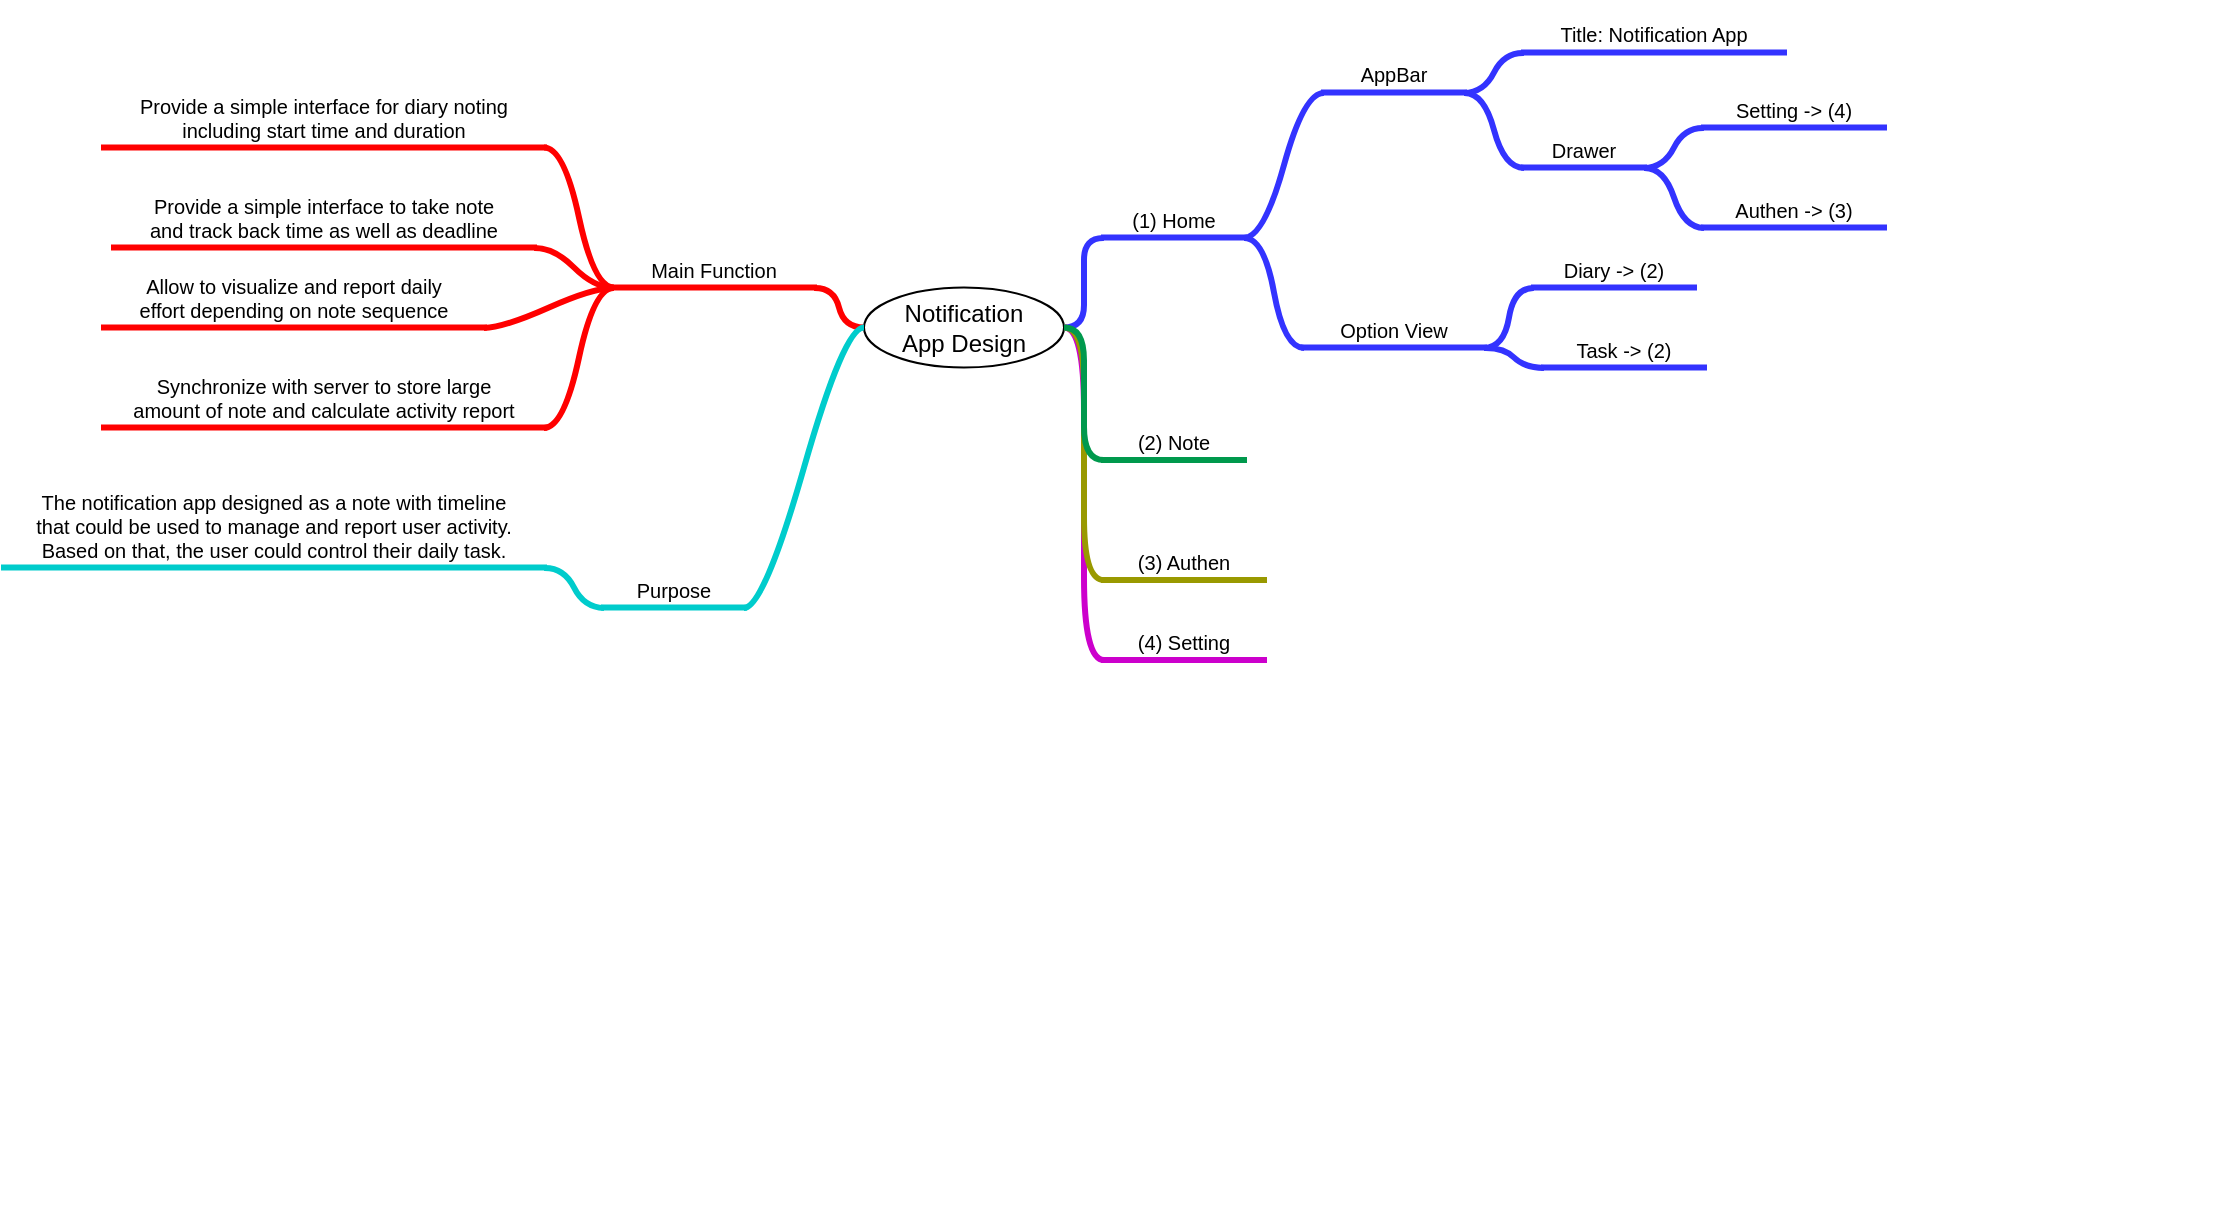 <mxfile version="15.8.8" type="device"><diagram id="jafruEy2cWEynG47rGuz" name="Page-1"><mxGraphModel dx="1601" dy="419" grid="1" gridSize="10" guides="1" tooltips="1" connect="1" arrows="1" fold="1" page="1" pageScale="1" pageWidth="850" pageHeight="1100" math="0" shadow="0"><root><mxCell id="0"/><mxCell id="1" parent="0"/><mxCell id="6pMxNf5tVf57KtZsU197-1" value="" style="swimlane;startSize=0;horizontal=1;containerType=tree;strokeColor=none;" vertex="1" parent="1"><mxGeometry x="-30" y="140" width="1040" height="610" as="geometry"><mxRectangle x="-30" y="120" width="50" height="40" as="alternateBounds"/></mxGeometry></mxCell><mxCell id="6pMxNf5tVf57KtZsU197-5" value="" style="edgeStyle=entityRelationEdgeStyle;startArrow=none;endArrow=none;segment=10;curved=1;rounded=0;fillColor=#f8cecc;strokeColor=#FF0000;strokeWidth=3;" edge="1" parent="6pMxNf5tVf57KtZsU197-1" source="6pMxNf5tVf57KtZsU197-6" target="6pMxNf5tVf57KtZsU197-10"><mxGeometry relative="1" as="geometry"/></mxCell><mxCell id="6pMxNf5tVf57KtZsU197-6" value="&lt;div&gt;Notification&lt;/div&gt;&lt;div&gt;App Design&lt;br&gt;&lt;/div&gt;" style="ellipse;whiteSpace=wrap;html=1;align=center;treeFolding=1;treeMoving=1;newEdgeStyle={&quot;edgeStyle&quot;:&quot;entityRelationEdgeStyle&quot;,&quot;startArrow&quot;:&quot;none&quot;,&quot;endArrow&quot;:&quot;none&quot;,&quot;segment&quot;:10,&quot;curved&quot;:1};strokeWidth=1;" vertex="1" parent="6pMxNf5tVf57KtZsU197-1"><mxGeometry x="360" y="143.75" width="100" height="40" as="geometry"/></mxCell><mxCell id="6pMxNf5tVf57KtZsU197-10" value="Main Function" style="whiteSpace=wrap;html=1;shape=partialRectangle;top=0;left=0;bottom=1;right=0;points=[[0,1],[1,1]];align=center;verticalAlign=bottom;routingCenterY=0.5;snapToPoint=1;autosize=1;treeFolding=1;treeMoving=1;newEdgeStyle={&quot;edgeStyle&quot;:&quot;entityRelationEdgeStyle&quot;,&quot;startArrow&quot;:&quot;none&quot;,&quot;endArrow&quot;:&quot;none&quot;,&quot;segment&quot;:10,&quot;curved&quot;:1};strokeColor=#FF0000;strokeWidth=3;fontSize=10;" vertex="1" parent="6pMxNf5tVf57KtZsU197-1"><mxGeometry x="235" y="123.75" width="100" height="20" as="geometry"/></mxCell><mxCell id="6pMxNf5tVf57KtZsU197-17" value="&lt;div style=&quot;font-size: 10px;&quot;&gt;Provide a simple interface for diary noting&lt;/div&gt;&lt;div style=&quot;font-size: 10px;&quot;&gt;including start time and duration&lt;/div&gt;" style="whiteSpace=wrap;html=1;shape=partialRectangle;top=0;left=0;bottom=1;right=0;points=[[0,1],[1,1]];align=center;verticalAlign=bottom;routingCenterY=0.5;snapToPoint=1;recursiveResize=0;autosize=1;treeFolding=1;treeMoving=1;newEdgeStyle={&quot;edgeStyle&quot;:&quot;entityRelationEdgeStyle&quot;,&quot;startArrow&quot;:&quot;none&quot;,&quot;endArrow&quot;:&quot;none&quot;,&quot;segment&quot;:10,&quot;curved&quot;:1};direction=east;strokeColor=#FF0000;strokeWidth=3;fontSize=10;" vertex="1" parent="6pMxNf5tVf57KtZsU197-1"><mxGeometry x="-20" y="43.75" width="220" height="30" as="geometry"/></mxCell><mxCell id="6pMxNf5tVf57KtZsU197-18" value="" style="edgeStyle=entityRelationEdgeStyle;startArrow=none;endArrow=none;segment=10;curved=1;rounded=0;entryX=1;entryY=1;entryDx=0;entryDy=0;exitX=0;exitY=1;exitDx=0;exitDy=0;strokeColor=#FF0000;strokeWidth=3;fontSize=10;" edge="1" target="6pMxNf5tVf57KtZsU197-17" parent="6pMxNf5tVf57KtZsU197-1" source="6pMxNf5tVf57KtZsU197-10"><mxGeometry relative="1" as="geometry"><mxPoint x="95" y="113.75" as="sourcePoint"/></mxGeometry></mxCell><mxCell id="6pMxNf5tVf57KtZsU197-19" value="&lt;div style=&quot;font-size: 10px;&quot;&gt;Provide a simple interface to take note&lt;/div&gt;&lt;div style=&quot;font-size: 10px;&quot;&gt;and track back time as well as deadline&lt;br style=&quot;font-size: 10px;&quot;&gt;&lt;/div&gt;" style="whiteSpace=wrap;html=1;shape=partialRectangle;top=0;left=0;bottom=1;right=0;points=[[0,1],[1,1]];align=center;verticalAlign=bottom;routingCenterY=0.5;snapToPoint=1;recursiveResize=0;autosize=1;treeFolding=1;treeMoving=1;newEdgeStyle={&quot;edgeStyle&quot;:&quot;entityRelationEdgeStyle&quot;,&quot;startArrow&quot;:&quot;none&quot;,&quot;endArrow&quot;:&quot;none&quot;,&quot;segment&quot;:10,&quot;curved&quot;:1};direction=east;strokeColor=#FF0000;strokeWidth=3;fontSize=10;" vertex="1" parent="6pMxNf5tVf57KtZsU197-1"><mxGeometry x="-15" y="93.75" width="210" height="30" as="geometry"/></mxCell><mxCell id="6pMxNf5tVf57KtZsU197-21" value="" style="edgeStyle=entityRelationEdgeStyle;startArrow=none;endArrow=none;segment=10;curved=1;rounded=0;strokeColor=#FF0000;strokeWidth=3;fontSize=10;" edge="1" parent="6pMxNf5tVf57KtZsU197-1" source="6pMxNf5tVf57KtZsU197-10" target="6pMxNf5tVf57KtZsU197-19"><mxGeometry relative="1" as="geometry"><mxPoint x="246" y="149.75" as="sourcePoint"/><mxPoint x="215" y="103.75" as="targetPoint"/></mxGeometry></mxCell><mxCell id="6pMxNf5tVf57KtZsU197-26" value="&lt;div style=&quot;font-size: 10px;&quot;&gt;Allow to visualize and report daily&lt;/div&gt;&lt;div style=&quot;font-size: 10px;&quot;&gt;effort depending on note sequence&lt;/div&gt;" style="whiteSpace=wrap;html=1;shape=partialRectangle;top=0;left=0;bottom=1;right=0;points=[[0,1],[1,1]];align=center;verticalAlign=bottom;routingCenterY=0.5;snapToPoint=1;recursiveResize=0;autosize=1;treeFolding=1;treeMoving=1;newEdgeStyle={&quot;edgeStyle&quot;:&quot;entityRelationEdgeStyle&quot;,&quot;startArrow&quot;:&quot;none&quot;,&quot;endArrow&quot;:&quot;none&quot;,&quot;segment&quot;:10,&quot;curved&quot;:1};strokeColor=#FF0000;strokeWidth=3;fontSize=10;" vertex="1" parent="6pMxNf5tVf57KtZsU197-1"><mxGeometry x="-20" y="133.75" width="190" height="30" as="geometry"/></mxCell><mxCell id="6pMxNf5tVf57KtZsU197-27" value="" style="edgeStyle=entityRelationEdgeStyle;startArrow=none;endArrow=none;segment=10;curved=1;rounded=0;strokeColor=#FF0000;strokeWidth=3;fontSize=10;" edge="1" target="6pMxNf5tVf57KtZsU197-26" parent="6pMxNf5tVf57KtZsU197-1" source="6pMxNf5tVf57KtZsU197-10"><mxGeometry relative="1" as="geometry"><mxPoint x="-75" y="263.75" as="sourcePoint"/></mxGeometry></mxCell><mxCell id="6pMxNf5tVf57KtZsU197-28" value="&lt;div style=&quot;font-size: 10px;&quot;&gt;Synchronize with server to store large&lt;/div&gt;&lt;div style=&quot;font-size: 10px;&quot;&gt;amount of note and calculate activity report&lt;/div&gt;" style="whiteSpace=wrap;html=1;shape=partialRectangle;top=0;left=0;bottom=1;right=0;points=[[0,1],[1,1]];align=center;verticalAlign=bottom;routingCenterY=0.5;snapToPoint=1;recursiveResize=0;autosize=1;treeFolding=1;treeMoving=1;newEdgeStyle={&quot;edgeStyle&quot;:&quot;entityRelationEdgeStyle&quot;,&quot;startArrow&quot;:&quot;none&quot;,&quot;endArrow&quot;:&quot;none&quot;,&quot;segment&quot;:10,&quot;curved&quot;:1};strokeColor=#FF0000;strokeWidth=3;fontSize=10;" vertex="1" parent="6pMxNf5tVf57KtZsU197-1"><mxGeometry x="-20" y="183.75" width="220" height="30" as="geometry"/></mxCell><mxCell id="6pMxNf5tVf57KtZsU197-29" value="" style="edgeStyle=entityRelationEdgeStyle;startArrow=none;endArrow=none;segment=10;curved=1;rounded=0;strokeColor=#FF0000;strokeWidth=3;fontSize=10;" edge="1" target="6pMxNf5tVf57KtZsU197-28" parent="6pMxNf5tVf57KtZsU197-1" source="6pMxNf5tVf57KtZsU197-10"><mxGeometry relative="1" as="geometry"><mxPoint x="256" y="153.75" as="sourcePoint"/></mxGeometry></mxCell><mxCell id="6pMxNf5tVf57KtZsU197-30" value="Purpose" style="whiteSpace=wrap;html=1;shape=partialRectangle;top=0;left=0;bottom=1;right=0;points=[[0,1],[1,1]];fillColor=none;align=center;verticalAlign=bottom;routingCenterY=0.5;snapToPoint=1;recursiveResize=0;autosize=1;treeFolding=1;treeMoving=1;newEdgeStyle={&quot;edgeStyle&quot;:&quot;entityRelationEdgeStyle&quot;,&quot;startArrow&quot;:&quot;none&quot;,&quot;endArrow&quot;:&quot;none&quot;,&quot;segment&quot;:10,&quot;curved&quot;:1};fontSize=10;strokeColor=#00CCCC;strokeWidth=3;" vertex="1" parent="6pMxNf5tVf57KtZsU197-1"><mxGeometry x="230" y="283.75" width="70" height="20" as="geometry"/></mxCell><mxCell id="6pMxNf5tVf57KtZsU197-31" value="" style="edgeStyle=entityRelationEdgeStyle;startArrow=none;endArrow=none;segment=10;curved=1;rounded=0;fontSize=10;strokeColor=#00CCCC;strokeWidth=3;" edge="1" target="6pMxNf5tVf57KtZsU197-30" parent="6pMxNf5tVf57KtZsU197-1" source="6pMxNf5tVf57KtZsU197-6"><mxGeometry relative="1" as="geometry"><mxPoint x="195" y="283.75" as="sourcePoint"/></mxGeometry></mxCell><mxCell id="6pMxNf5tVf57KtZsU197-32" value="&lt;div&gt;The notification app designed as a note with timeline&lt;/div&gt;&lt;div&gt;that could be used to manage and report user activity.&lt;/div&gt;&lt;div&gt;Based on that, the user could control their daily task.&lt;/div&gt;" style="whiteSpace=wrap;html=1;shape=partialRectangle;top=0;left=0;bottom=1;right=0;points=[[0,1],[1,1]];fillColor=none;align=center;verticalAlign=bottom;routingCenterY=0.5;snapToPoint=1;recursiveResize=0;autosize=1;treeFolding=1;treeMoving=1;newEdgeStyle={&quot;edgeStyle&quot;:&quot;entityRelationEdgeStyle&quot;,&quot;startArrow&quot;:&quot;none&quot;,&quot;endArrow&quot;:&quot;none&quot;,&quot;segment&quot;:10,&quot;curved&quot;:1};fontSize=10;strokeColor=#00CCCC;strokeWidth=3;" vertex="1" parent="6pMxNf5tVf57KtZsU197-1"><mxGeometry x="-70" y="243.75" width="270" height="40" as="geometry"/></mxCell><mxCell id="6pMxNf5tVf57KtZsU197-33" value="" style="edgeStyle=entityRelationEdgeStyle;startArrow=none;endArrow=none;segment=10;curved=1;rounded=0;fontSize=10;strokeColor=#00CCCC;strokeWidth=3;" edge="1" target="6pMxNf5tVf57KtZsU197-32" parent="6pMxNf5tVf57KtZsU197-1" source="6pMxNf5tVf57KtZsU197-30"><mxGeometry relative="1" as="geometry"><mxPoint x="-10" y="303.75" as="sourcePoint"/></mxGeometry></mxCell><mxCell id="6pMxNf5tVf57KtZsU197-34" value="(1) Home" style="whiteSpace=wrap;html=1;shape=partialRectangle;top=0;left=0;bottom=1;right=0;points=[[0,1],[1,1]];fillColor=none;align=center;verticalAlign=bottom;routingCenterY=0.5;snapToPoint=1;recursiveResize=0;autosize=1;treeFolding=1;treeMoving=1;newEdgeStyle={&quot;edgeStyle&quot;:&quot;entityRelationEdgeStyle&quot;,&quot;startArrow&quot;:&quot;none&quot;,&quot;endArrow&quot;:&quot;none&quot;,&quot;segment&quot;:10,&quot;curved&quot;:1};fontSize=10;strokeColor=#3333FF;strokeWidth=3;" vertex="1" parent="6pMxNf5tVf57KtZsU197-1"><mxGeometry x="480" y="98.75" width="70" height="20" as="geometry"/></mxCell><mxCell id="6pMxNf5tVf57KtZsU197-35" value="" style="edgeStyle=entityRelationEdgeStyle;startArrow=none;endArrow=none;segment=10;curved=1;rounded=0;fontSize=10;strokeColor=#3333FF;strokeWidth=3;" edge="1" target="6pMxNf5tVf57KtZsU197-34" parent="6pMxNf5tVf57KtZsU197-1" source="6pMxNf5tVf57KtZsU197-6"><mxGeometry relative="1" as="geometry"><mxPoint x="490" y="143.75" as="sourcePoint"/></mxGeometry></mxCell><mxCell id="6pMxNf5tVf57KtZsU197-36" value="AppBar" style="whiteSpace=wrap;html=1;shape=partialRectangle;top=0;left=0;bottom=1;right=0;points=[[0,1],[1,1]];fillColor=none;align=center;verticalAlign=bottom;routingCenterY=0.5;snapToPoint=1;recursiveResize=0;autosize=1;treeFolding=1;treeMoving=1;newEdgeStyle={&quot;edgeStyle&quot;:&quot;entityRelationEdgeStyle&quot;,&quot;startArrow&quot;:&quot;none&quot;,&quot;endArrow&quot;:&quot;none&quot;,&quot;segment&quot;:10,&quot;curved&quot;:1};fontSize=10;strokeColor=#3333FF;strokeWidth=3;" vertex="1" parent="6pMxNf5tVf57KtZsU197-1"><mxGeometry x="590" y="26.25" width="70" height="20" as="geometry"/></mxCell><mxCell id="6pMxNf5tVf57KtZsU197-37" value="" style="edgeStyle=entityRelationEdgeStyle;startArrow=none;endArrow=none;segment=10;curved=1;rounded=0;fontSize=10;strokeColor=#3333FF;strokeWidth=3;" edge="1" target="6pMxNf5tVf57KtZsU197-36" parent="6pMxNf5tVf57KtZsU197-1" source="6pMxNf5tVf57KtZsU197-34"><mxGeometry relative="1" as="geometry"><mxPoint x="545" y="88.75" as="sourcePoint"/></mxGeometry></mxCell><mxCell id="6pMxNf5tVf57KtZsU197-38" value="Option View" style="whiteSpace=wrap;html=1;shape=partialRectangle;top=0;left=0;bottom=1;right=0;points=[[0,1],[1,1]];fillColor=none;align=center;verticalAlign=bottom;routingCenterY=0.5;snapToPoint=1;recursiveResize=0;autosize=1;treeFolding=1;treeMoving=1;newEdgeStyle={&quot;edgeStyle&quot;:&quot;entityRelationEdgeStyle&quot;,&quot;startArrow&quot;:&quot;none&quot;,&quot;endArrow&quot;:&quot;none&quot;,&quot;segment&quot;:10,&quot;curved&quot;:1};fontSize=10;strokeColor=#3333FF;strokeWidth=3;" vertex="1" parent="6pMxNf5tVf57KtZsU197-1"><mxGeometry x="580" y="153.75" width="90" height="20" as="geometry"/></mxCell><mxCell id="6pMxNf5tVf57KtZsU197-39" value="" style="edgeStyle=entityRelationEdgeStyle;startArrow=none;endArrow=none;segment=10;curved=1;rounded=0;fontSize=10;strokeColor=#3333FF;strokeWidth=3;" edge="1" target="6pMxNf5tVf57KtZsU197-38" parent="6pMxNf5tVf57KtZsU197-1" source="6pMxNf5tVf57KtZsU197-34"><mxGeometry relative="1" as="geometry"><mxPoint x="555" y="148.75" as="sourcePoint"/></mxGeometry></mxCell><mxCell id="6pMxNf5tVf57KtZsU197-40" value="Title: Notification App" style="whiteSpace=wrap;html=1;shape=partialRectangle;top=0;left=0;bottom=1;right=0;points=[[0,1],[1,1]];fillColor=none;align=center;verticalAlign=bottom;routingCenterY=0.5;snapToPoint=1;recursiveResize=0;autosize=1;treeFolding=1;treeMoving=1;newEdgeStyle={&quot;edgeStyle&quot;:&quot;entityRelationEdgeStyle&quot;,&quot;startArrow&quot;:&quot;none&quot;,&quot;endArrow&quot;:&quot;none&quot;,&quot;segment&quot;:10,&quot;curved&quot;:1};fontSize=10;strokeColor=#3333FF;strokeWidth=3;" vertex="1" parent="6pMxNf5tVf57KtZsU197-1"><mxGeometry x="690" y="6.25" width="130" height="20" as="geometry"/></mxCell><mxCell id="6pMxNf5tVf57KtZsU197-41" value="" style="edgeStyle=entityRelationEdgeStyle;startArrow=none;endArrow=none;segment=10;curved=1;rounded=0;fontSize=10;strokeColor=#3333FF;strokeWidth=3;" edge="1" target="6pMxNf5tVf57KtZsU197-40" parent="6pMxNf5tVf57KtZsU197-1" source="6pMxNf5tVf57KtZsU197-36"><mxGeometry relative="1" as="geometry"><mxPoint x="630" y="21.25" as="sourcePoint"/></mxGeometry></mxCell><mxCell id="6pMxNf5tVf57KtZsU197-42" value="Drawer" style="whiteSpace=wrap;html=1;shape=partialRectangle;top=0;left=0;bottom=1;right=0;points=[[0,1],[1,1]];fillColor=none;align=center;verticalAlign=bottom;routingCenterY=0.5;snapToPoint=1;recursiveResize=0;autosize=1;treeFolding=1;treeMoving=1;newEdgeStyle={&quot;edgeStyle&quot;:&quot;entityRelationEdgeStyle&quot;,&quot;startArrow&quot;:&quot;none&quot;,&quot;endArrow&quot;:&quot;none&quot;,&quot;segment&quot;:10,&quot;curved&quot;:1};fontSize=10;strokeColor=#3333FF;strokeWidth=3;" vertex="1" parent="6pMxNf5tVf57KtZsU197-1"><mxGeometry x="690" y="63.75" width="60" height="20" as="geometry"/></mxCell><mxCell id="6pMxNf5tVf57KtZsU197-43" value="" style="edgeStyle=entityRelationEdgeStyle;startArrow=none;endArrow=none;segment=10;curved=1;rounded=0;fontSize=10;strokeColor=#3333FF;strokeWidth=3;" edge="1" target="6pMxNf5tVf57KtZsU197-42" parent="6pMxNf5tVf57KtZsU197-1" source="6pMxNf5tVf57KtZsU197-36"><mxGeometry relative="1" as="geometry"><mxPoint x="700" y="101.25" as="sourcePoint"/></mxGeometry></mxCell><mxCell id="6pMxNf5tVf57KtZsU197-44" value="Setting -&amp;gt; (4)" style="whiteSpace=wrap;html=1;shape=partialRectangle;top=0;left=0;bottom=1;right=0;points=[[0,1],[1,1]];fillColor=none;align=center;verticalAlign=bottom;routingCenterY=0.5;snapToPoint=1;recursiveResize=0;autosize=1;treeFolding=1;treeMoving=1;newEdgeStyle={&quot;edgeStyle&quot;:&quot;entityRelationEdgeStyle&quot;,&quot;startArrow&quot;:&quot;none&quot;,&quot;endArrow&quot;:&quot;none&quot;,&quot;segment&quot;:10,&quot;curved&quot;:1};fontSize=10;strokeColor=#3333FF;strokeWidth=3;" vertex="1" parent="6pMxNf5tVf57KtZsU197-1"><mxGeometry x="780" y="43.75" width="90" height="20" as="geometry"/></mxCell><mxCell id="6pMxNf5tVf57KtZsU197-45" value="" style="edgeStyle=entityRelationEdgeStyle;startArrow=none;endArrow=none;segment=10;curved=1;rounded=0;fontSize=10;strokeColor=#3333FF;strokeWidth=3;" edge="1" target="6pMxNf5tVf57KtZsU197-44" parent="6pMxNf5tVf57KtZsU197-1" source="6pMxNf5tVf57KtZsU197-42"><mxGeometry relative="1" as="geometry"><mxPoint x="760" y="88.75" as="sourcePoint"/></mxGeometry></mxCell><mxCell id="6pMxNf5tVf57KtZsU197-46" value="Authen -&amp;gt; (3)" style="whiteSpace=wrap;html=1;shape=partialRectangle;top=0;left=0;bottom=1;right=0;points=[[0,1],[1,1]];fillColor=none;align=center;verticalAlign=bottom;routingCenterY=0.5;snapToPoint=1;recursiveResize=0;autosize=1;treeFolding=1;treeMoving=1;newEdgeStyle={&quot;edgeStyle&quot;:&quot;entityRelationEdgeStyle&quot;,&quot;startArrow&quot;:&quot;none&quot;,&quot;endArrow&quot;:&quot;none&quot;,&quot;segment&quot;:10,&quot;curved&quot;:1};fontSize=10;strokeColor=#3333FF;strokeWidth=3;" vertex="1" parent="6pMxNf5tVf57KtZsU197-1"><mxGeometry x="780" y="93.75" width="90" height="20" as="geometry"/></mxCell><mxCell id="6pMxNf5tVf57KtZsU197-47" value="" style="edgeStyle=entityRelationEdgeStyle;startArrow=none;endArrow=none;segment=10;curved=1;rounded=0;fontSize=10;strokeColor=#3333FF;strokeWidth=3;" edge="1" target="6pMxNf5tVf57KtZsU197-46" parent="6pMxNf5tVf57KtZsU197-1" source="6pMxNf5tVf57KtZsU197-42"><mxGeometry relative="1" as="geometry"><mxPoint x="740" y="143.75" as="sourcePoint"/></mxGeometry></mxCell><mxCell id="6pMxNf5tVf57KtZsU197-48" value="Diary -&amp;gt; (2)" style="whiteSpace=wrap;html=1;shape=partialRectangle;top=0;left=0;bottom=1;right=0;points=[[0,1],[1,1]];fillColor=none;align=center;verticalAlign=bottom;routingCenterY=0.5;snapToPoint=1;recursiveResize=0;autosize=1;treeFolding=1;treeMoving=1;newEdgeStyle={&quot;edgeStyle&quot;:&quot;entityRelationEdgeStyle&quot;,&quot;startArrow&quot;:&quot;none&quot;,&quot;endArrow&quot;:&quot;none&quot;,&quot;segment&quot;:10,&quot;curved&quot;:1};fontSize=10;strokeColor=#3333FF;strokeWidth=3;" vertex="1" parent="6pMxNf5tVf57KtZsU197-1"><mxGeometry x="695" y="123.75" width="80" height="20" as="geometry"/></mxCell><mxCell id="6pMxNf5tVf57KtZsU197-49" value="" style="edgeStyle=entityRelationEdgeStyle;startArrow=none;endArrow=none;segment=10;curved=1;rounded=0;fontSize=10;strokeColor=#3333FF;strokeWidth=3;" edge="1" target="6pMxNf5tVf57KtZsU197-48" parent="6pMxNf5tVf57KtZsU197-1" source="6pMxNf5tVf57KtZsU197-38"><mxGeometry relative="1" as="geometry"><mxPoint x="660" y="173.75" as="sourcePoint"/></mxGeometry></mxCell><mxCell id="6pMxNf5tVf57KtZsU197-50" value="Task -&amp;gt; (2)" style="whiteSpace=wrap;html=1;shape=partialRectangle;top=0;left=0;bottom=1;right=0;points=[[0,1],[1,1]];fillColor=none;align=center;verticalAlign=bottom;routingCenterY=0.5;snapToPoint=1;recursiveResize=0;autosize=1;treeFolding=1;treeMoving=1;newEdgeStyle={&quot;edgeStyle&quot;:&quot;entityRelationEdgeStyle&quot;,&quot;startArrow&quot;:&quot;none&quot;,&quot;endArrow&quot;:&quot;none&quot;,&quot;segment&quot;:10,&quot;curved&quot;:1};fontSize=10;strokeColor=#3333FF;strokeWidth=3;" vertex="1" parent="6pMxNf5tVf57KtZsU197-1"><mxGeometry x="700" y="163.75" width="80" height="20" as="geometry"/></mxCell><mxCell id="6pMxNf5tVf57KtZsU197-51" value="" style="edgeStyle=entityRelationEdgeStyle;startArrow=none;endArrow=none;segment=10;curved=1;rounded=0;fontSize=10;strokeColor=#3333FF;strokeWidth=3;" edge="1" target="6pMxNf5tVf57KtZsU197-50" parent="6pMxNf5tVf57KtZsU197-1" source="6pMxNf5tVf57KtZsU197-38"><mxGeometry relative="1" as="geometry"><mxPoint x="675" y="223.75" as="sourcePoint"/></mxGeometry></mxCell><mxCell id="6pMxNf5tVf57KtZsU197-52" value="(4) Setting" style="whiteSpace=wrap;html=1;shape=partialRectangle;top=0;left=0;bottom=1;right=0;points=[[0,1],[1,1]];fillColor=none;align=center;verticalAlign=bottom;routingCenterY=0.5;snapToPoint=1;recursiveResize=0;autosize=1;treeFolding=1;treeMoving=1;newEdgeStyle={&quot;edgeStyle&quot;:&quot;entityRelationEdgeStyle&quot;,&quot;startArrow&quot;:&quot;none&quot;,&quot;endArrow&quot;:&quot;none&quot;,&quot;segment&quot;:10,&quot;curved&quot;:1};fontSize=10;strokeColor=#CC00CC;strokeWidth=3;" vertex="1" parent="6pMxNf5tVf57KtZsU197-1"><mxGeometry x="480" y="310" width="80" height="20" as="geometry"/></mxCell><mxCell id="6pMxNf5tVf57KtZsU197-53" value="" style="edgeStyle=entityRelationEdgeStyle;startArrow=none;endArrow=none;segment=10;curved=1;rounded=0;fontSize=10;strokeColor=#CC00CC;strokeWidth=3;" edge="1" target="6pMxNf5tVf57KtZsU197-52" parent="6pMxNf5tVf57KtZsU197-1" source="6pMxNf5tVf57KtZsU197-6"><mxGeometry relative="1" as="geometry"><mxPoint x="470" y="333.75" as="sourcePoint"/></mxGeometry></mxCell><mxCell id="6pMxNf5tVf57KtZsU197-54" value="(3) Authen" style="whiteSpace=wrap;html=1;shape=partialRectangle;top=0;left=0;bottom=1;right=0;points=[[0,1],[1,1]];fillColor=none;align=center;verticalAlign=bottom;routingCenterY=0.5;snapToPoint=1;recursiveResize=0;autosize=1;treeFolding=1;treeMoving=1;newEdgeStyle={&quot;edgeStyle&quot;:&quot;entityRelationEdgeStyle&quot;,&quot;startArrow&quot;:&quot;none&quot;,&quot;endArrow&quot;:&quot;none&quot;,&quot;segment&quot;:10,&quot;curved&quot;:1};fontSize=10;strokeColor=#999900;strokeWidth=3;" vertex="1" parent="6pMxNf5tVf57KtZsU197-1"><mxGeometry x="480" y="270" width="80" height="20" as="geometry"/></mxCell><mxCell id="6pMxNf5tVf57KtZsU197-55" value="" style="edgeStyle=entityRelationEdgeStyle;startArrow=none;endArrow=none;segment=10;curved=1;rounded=0;fontSize=10;strokeColor=#999900;strokeWidth=3;" edge="1" target="6pMxNf5tVf57KtZsU197-54" parent="6pMxNf5tVf57KtZsU197-1" source="6pMxNf5tVf57KtZsU197-6"><mxGeometry relative="1" as="geometry"><mxPoint x="535" y="320" as="sourcePoint"/></mxGeometry></mxCell><mxCell id="6pMxNf5tVf57KtZsU197-56" value="(2) Note" style="whiteSpace=wrap;html=1;shape=partialRectangle;top=0;left=0;bottom=1;right=0;points=[[0,1],[1,1]];fillColor=none;align=center;verticalAlign=bottom;routingCenterY=0.5;snapToPoint=1;recursiveResize=0;autosize=1;treeFolding=1;treeMoving=1;newEdgeStyle={&quot;edgeStyle&quot;:&quot;entityRelationEdgeStyle&quot;,&quot;startArrow&quot;:&quot;none&quot;,&quot;endArrow&quot;:&quot;none&quot;,&quot;segment&quot;:10,&quot;curved&quot;:1};fontSize=10;strokeColor=#00994D;strokeWidth=3;" vertex="1" parent="6pMxNf5tVf57KtZsU197-1"><mxGeometry x="480" y="210" width="70" height="20" as="geometry"/></mxCell><mxCell id="6pMxNf5tVf57KtZsU197-57" value="" style="edgeStyle=entityRelationEdgeStyle;startArrow=none;endArrow=none;segment=10;curved=1;rounded=0;fontSize=10;strokeColor=#00994D;strokeWidth=3;" edge="1" target="6pMxNf5tVf57KtZsU197-56" parent="6pMxNf5tVf57KtZsU197-1" source="6pMxNf5tVf57KtZsU197-6"><mxGeometry relative="1" as="geometry"><mxPoint x="490" y="335" as="sourcePoint"/></mxGeometry></mxCell></root></mxGraphModel></diagram></mxfile>